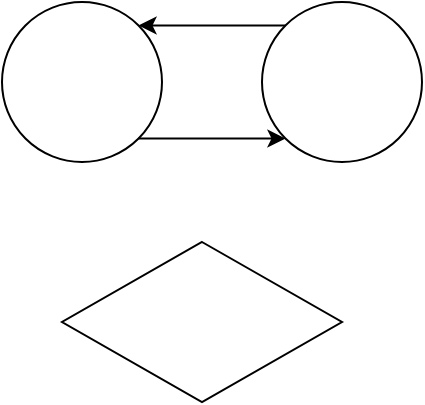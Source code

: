 <mxfile version="26.1.2">
  <diagram name="第 1 页" id="ufeBmRcnPeDDnvmJvSxq">
    <mxGraphModel dx="652" dy="391" grid="1" gridSize="10" guides="1" tooltips="1" connect="1" arrows="1" fold="1" page="1" pageScale="1" pageWidth="827" pageHeight="1169" math="0" shadow="0">
      <root>
        <mxCell id="0" />
        <mxCell id="1" parent="0" />
        <mxCell id="piFu3rO19TxPugWEwf-z-2" value="" style="rhombus;whiteSpace=wrap;html=1;" vertex="1" parent="1">
          <mxGeometry x="100" y="360" width="140" height="80" as="geometry" />
        </mxCell>
        <mxCell id="piFu3rO19TxPugWEwf-z-3" value="" style="ellipse;whiteSpace=wrap;html=1;" vertex="1" parent="1">
          <mxGeometry x="70" y="240" width="80" height="80" as="geometry" />
        </mxCell>
        <mxCell id="piFu3rO19TxPugWEwf-z-4" value="" style="ellipse;whiteSpace=wrap;html=1;aspect=fixed;" vertex="1" parent="1">
          <mxGeometry x="200" y="240" width="80" height="80" as="geometry" />
        </mxCell>
        <mxCell id="piFu3rO19TxPugWEwf-z-6" value="" style="endArrow=classic;html=1;rounded=0;exitX=0;exitY=0;exitDx=0;exitDy=0;entryX=1;entryY=0;entryDx=0;entryDy=0;" edge="1" parent="1" source="piFu3rO19TxPugWEwf-z-4" target="piFu3rO19TxPugWEwf-z-3">
          <mxGeometry width="50" height="50" relative="1" as="geometry">
            <mxPoint x="209.36" y="250.0" as="sourcePoint" />
            <mxPoint x="140.08" y="250.0" as="targetPoint" />
            <Array as="points" />
          </mxGeometry>
        </mxCell>
        <mxCell id="piFu3rO19TxPugWEwf-z-7" value="" style="endArrow=classic;html=1;rounded=0;exitX=1;exitY=1;exitDx=0;exitDy=0;entryX=0;entryY=1;entryDx=0;entryDy=0;" edge="1" parent="1" source="piFu3rO19TxPugWEwf-z-3" target="piFu3rO19TxPugWEwf-z-4">
          <mxGeometry width="50" height="50" relative="1" as="geometry">
            <mxPoint x="290" y="410" as="sourcePoint" />
            <mxPoint x="340" y="360" as="targetPoint" />
          </mxGeometry>
        </mxCell>
      </root>
    </mxGraphModel>
  </diagram>
</mxfile>
